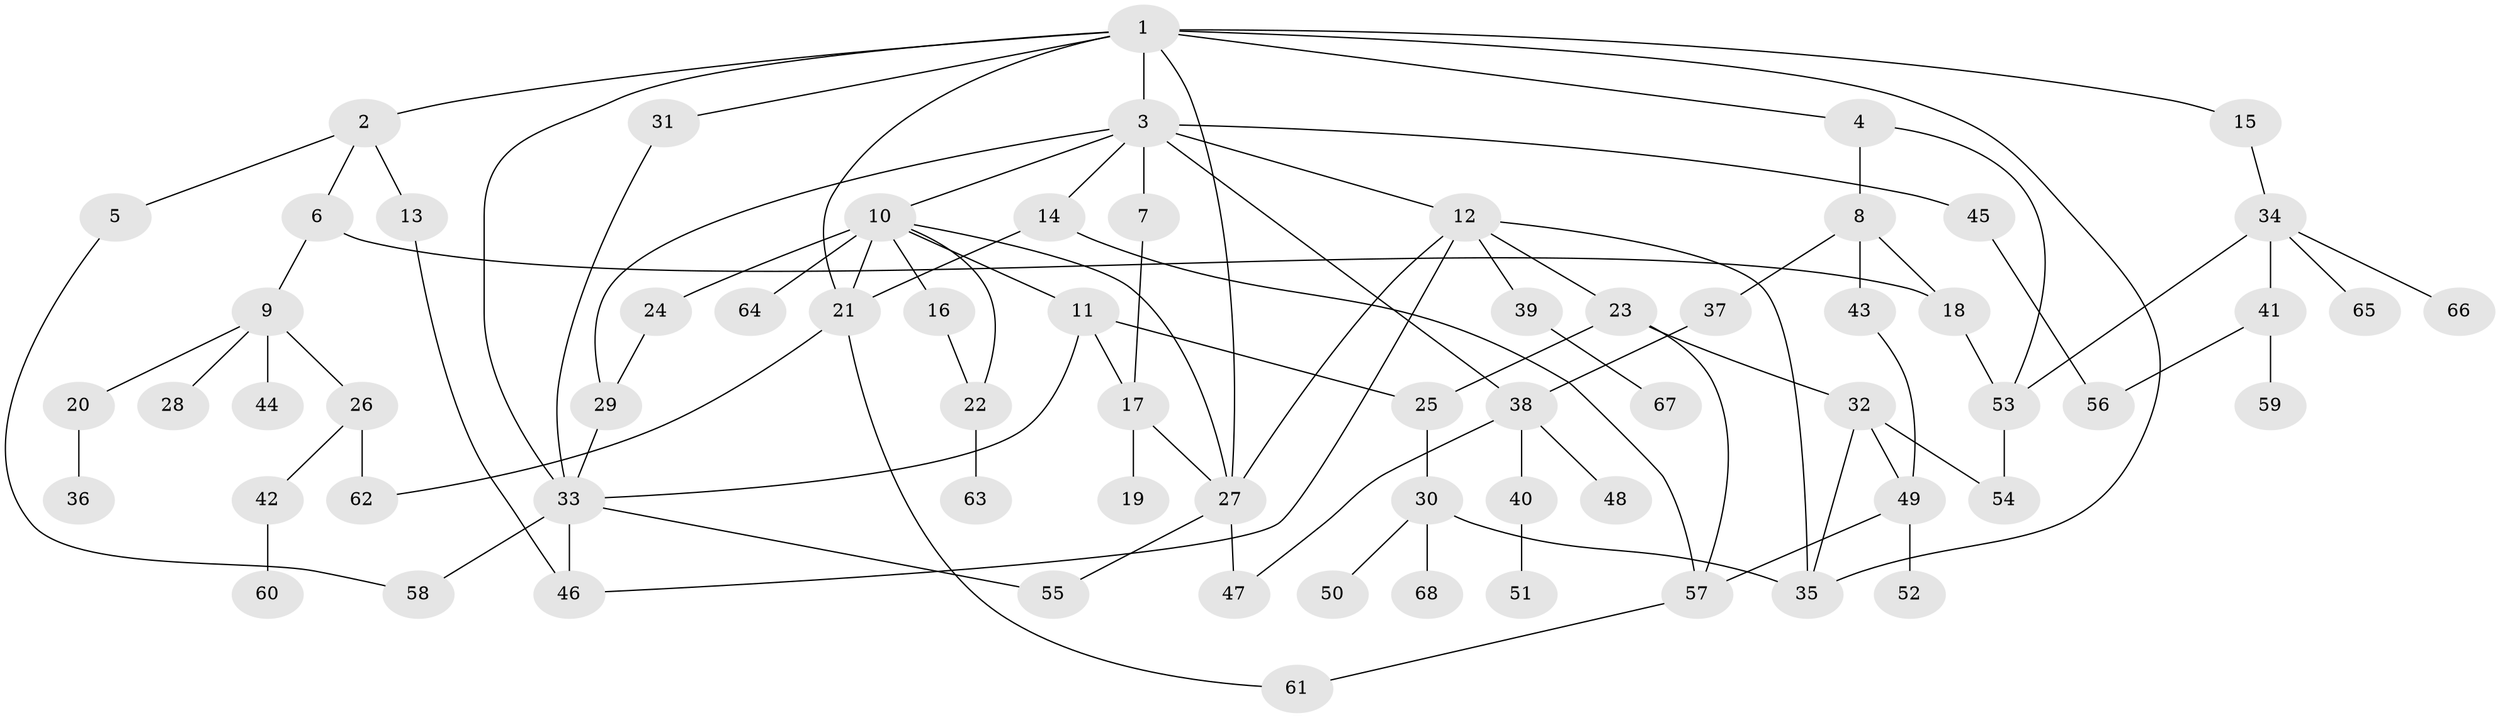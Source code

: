 // original degree distribution, {7: 0.022222222222222223, 5: 0.044444444444444446, 6: 0.022222222222222223, 3: 0.2074074074074074, 4: 0.11851851851851852, 2: 0.2962962962962963, 1: 0.28888888888888886}
// Generated by graph-tools (version 1.1) at 2025/33/03/09/25 02:33:59]
// undirected, 68 vertices, 98 edges
graph export_dot {
graph [start="1"]
  node [color=gray90,style=filled];
  1;
  2;
  3;
  4;
  5;
  6;
  7;
  8;
  9;
  10;
  11;
  12;
  13;
  14;
  15;
  16;
  17;
  18;
  19;
  20;
  21;
  22;
  23;
  24;
  25;
  26;
  27;
  28;
  29;
  30;
  31;
  32;
  33;
  34;
  35;
  36;
  37;
  38;
  39;
  40;
  41;
  42;
  43;
  44;
  45;
  46;
  47;
  48;
  49;
  50;
  51;
  52;
  53;
  54;
  55;
  56;
  57;
  58;
  59;
  60;
  61;
  62;
  63;
  64;
  65;
  66;
  67;
  68;
  1 -- 2 [weight=1.0];
  1 -- 3 [weight=1.0];
  1 -- 4 [weight=1.0];
  1 -- 15 [weight=1.0];
  1 -- 21 [weight=1.0];
  1 -- 27 [weight=1.0];
  1 -- 31 [weight=1.0];
  1 -- 33 [weight=1.0];
  1 -- 35 [weight=1.0];
  2 -- 5 [weight=1.0];
  2 -- 6 [weight=1.0];
  2 -- 13 [weight=1.0];
  3 -- 7 [weight=1.0];
  3 -- 10 [weight=1.0];
  3 -- 12 [weight=1.0];
  3 -- 14 [weight=1.0];
  3 -- 29 [weight=1.0];
  3 -- 38 [weight=1.0];
  3 -- 45 [weight=1.0];
  4 -- 8 [weight=2.0];
  4 -- 53 [weight=1.0];
  5 -- 58 [weight=1.0];
  6 -- 9 [weight=1.0];
  6 -- 18 [weight=1.0];
  7 -- 17 [weight=1.0];
  8 -- 18 [weight=1.0];
  8 -- 37 [weight=1.0];
  8 -- 43 [weight=1.0];
  9 -- 20 [weight=1.0];
  9 -- 26 [weight=1.0];
  9 -- 28 [weight=1.0];
  9 -- 44 [weight=1.0];
  10 -- 11 [weight=1.0];
  10 -- 16 [weight=1.0];
  10 -- 21 [weight=1.0];
  10 -- 22 [weight=1.0];
  10 -- 24 [weight=5.0];
  10 -- 27 [weight=1.0];
  10 -- 64 [weight=1.0];
  11 -- 17 [weight=1.0];
  11 -- 25 [weight=1.0];
  11 -- 33 [weight=1.0];
  12 -- 23 [weight=1.0];
  12 -- 27 [weight=1.0];
  12 -- 35 [weight=1.0];
  12 -- 39 [weight=1.0];
  12 -- 46 [weight=1.0];
  13 -- 46 [weight=1.0];
  14 -- 21 [weight=1.0];
  14 -- 57 [weight=1.0];
  15 -- 34 [weight=1.0];
  16 -- 22 [weight=1.0];
  17 -- 19 [weight=1.0];
  17 -- 27 [weight=1.0];
  18 -- 53 [weight=1.0];
  20 -- 36 [weight=1.0];
  21 -- 61 [weight=1.0];
  21 -- 62 [weight=1.0];
  22 -- 63 [weight=1.0];
  23 -- 25 [weight=1.0];
  23 -- 32 [weight=1.0];
  23 -- 57 [weight=1.0];
  24 -- 29 [weight=1.0];
  25 -- 30 [weight=1.0];
  26 -- 42 [weight=1.0];
  26 -- 62 [weight=1.0];
  27 -- 47 [weight=1.0];
  27 -- 55 [weight=1.0];
  29 -- 33 [weight=1.0];
  30 -- 35 [weight=1.0];
  30 -- 50 [weight=1.0];
  30 -- 68 [weight=1.0];
  31 -- 33 [weight=1.0];
  32 -- 35 [weight=1.0];
  32 -- 49 [weight=1.0];
  32 -- 54 [weight=1.0];
  33 -- 46 [weight=2.0];
  33 -- 55 [weight=1.0];
  33 -- 58 [weight=1.0];
  34 -- 41 [weight=1.0];
  34 -- 53 [weight=1.0];
  34 -- 65 [weight=1.0];
  34 -- 66 [weight=1.0];
  37 -- 38 [weight=1.0];
  38 -- 40 [weight=1.0];
  38 -- 47 [weight=1.0];
  38 -- 48 [weight=1.0];
  39 -- 67 [weight=1.0];
  40 -- 51 [weight=1.0];
  41 -- 56 [weight=1.0];
  41 -- 59 [weight=1.0];
  42 -- 60 [weight=1.0];
  43 -- 49 [weight=1.0];
  45 -- 56 [weight=1.0];
  49 -- 52 [weight=1.0];
  49 -- 57 [weight=1.0];
  53 -- 54 [weight=1.0];
  57 -- 61 [weight=1.0];
}
